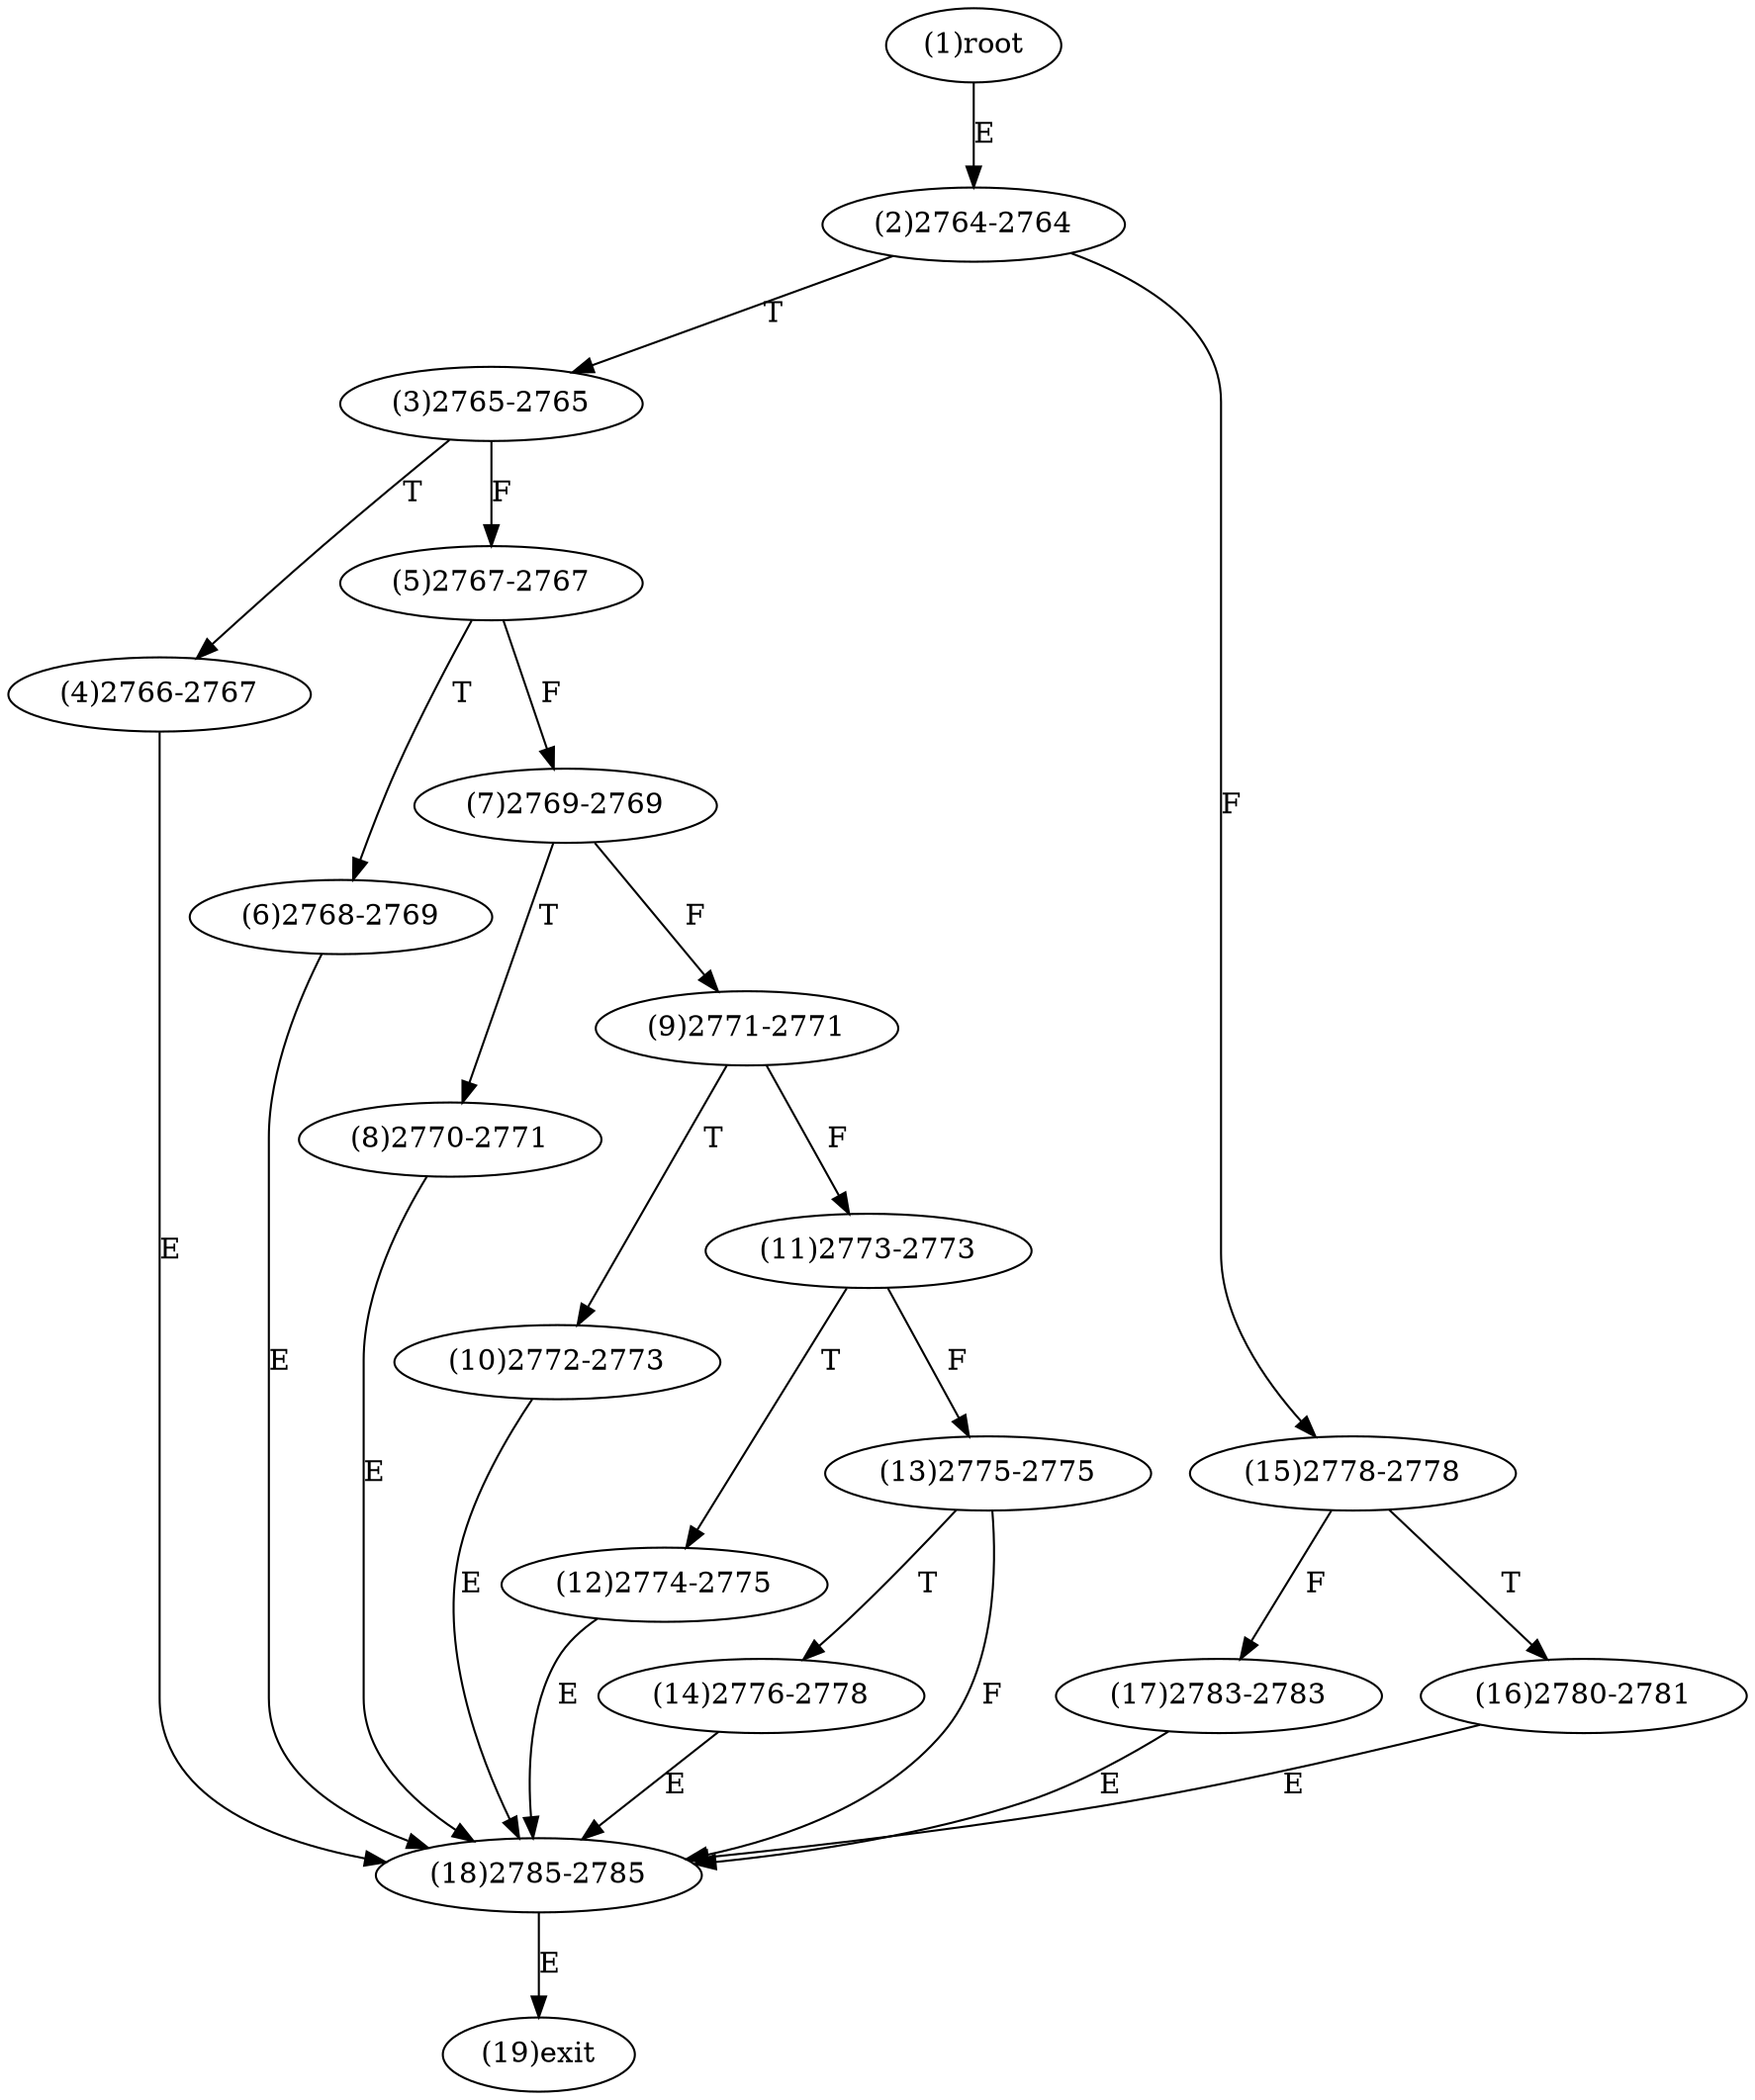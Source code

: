 digraph "" { 
1[ label="(1)root"];
2[ label="(2)2764-2764"];
3[ label="(3)2765-2765"];
4[ label="(4)2766-2767"];
5[ label="(5)2767-2767"];
6[ label="(6)2768-2769"];
7[ label="(7)2769-2769"];
8[ label="(8)2770-2771"];
9[ label="(9)2771-2771"];
10[ label="(10)2772-2773"];
11[ label="(11)2773-2773"];
12[ label="(12)2774-2775"];
13[ label="(13)2775-2775"];
14[ label="(14)2776-2778"];
15[ label="(15)2778-2778"];
17[ label="(17)2783-2783"];
16[ label="(16)2780-2781"];
19[ label="(19)exit"];
18[ label="(18)2785-2785"];
1->2[ label="E"];
2->15[ label="F"];
2->3[ label="T"];
3->5[ label="F"];
3->4[ label="T"];
4->18[ label="E"];
5->7[ label="F"];
5->6[ label="T"];
6->18[ label="E"];
7->9[ label="F"];
7->8[ label="T"];
8->18[ label="E"];
9->11[ label="F"];
9->10[ label="T"];
10->18[ label="E"];
11->13[ label="F"];
11->12[ label="T"];
12->18[ label="E"];
13->18[ label="F"];
13->14[ label="T"];
14->18[ label="E"];
15->17[ label="F"];
15->16[ label="T"];
16->18[ label="E"];
17->18[ label="E"];
18->19[ label="E"];
}